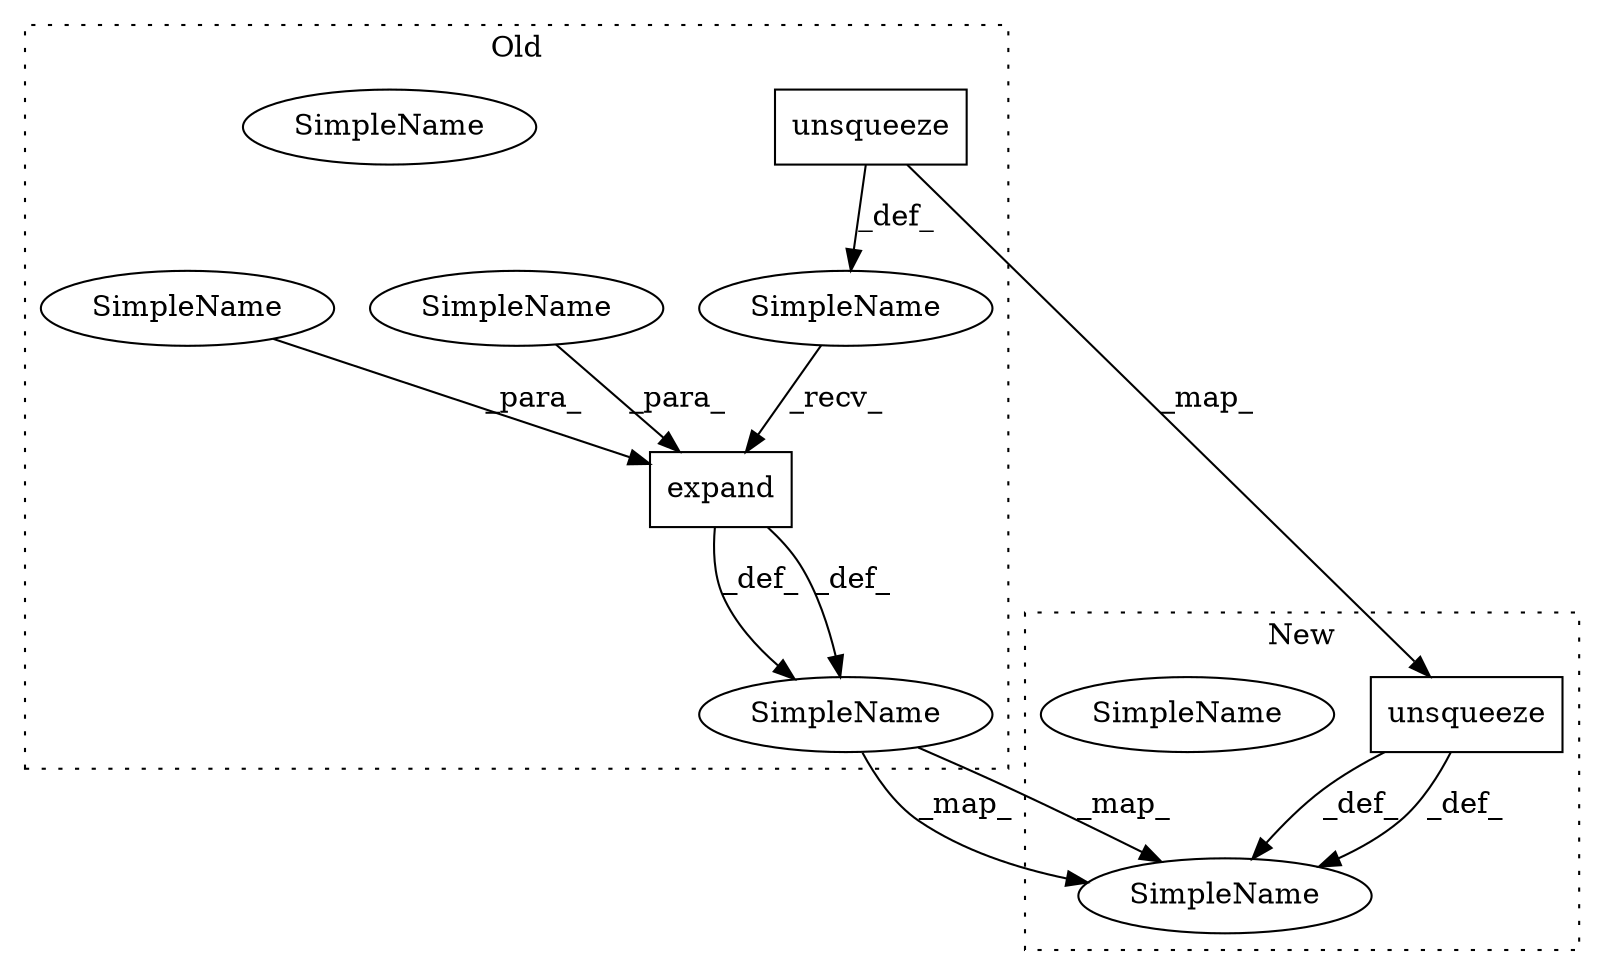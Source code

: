 digraph G {
subgraph cluster0 {
1 [label="unsqueeze" a="32" s="6418,6429" l="10,1" shape="box"];
3 [label="SimpleName" a="42" s="6374" l="12" shape="ellipse"];
6 [label="SimpleName" a="42" s="6374" l="12" shape="ellipse"];
7 [label="SimpleName" a="42" s="" l="" shape="ellipse"];
8 [label="expand" a="32" s="6431,6463" l="7,1" shape="box"];
9 [label="SimpleName" a="42" s="6456" l="7" shape="ellipse"];
10 [label="SimpleName" a="42" s="6448" l="7" shape="ellipse"];
label = "Old";
style="dotted";
}
subgraph cluster1 {
2 [label="unsqueeze" a="32" s="6404,6415" l="10,1" shape="box"];
4 [label="SimpleName" a="42" s="6360" l="12" shape="ellipse"];
5 [label="SimpleName" a="42" s="6360" l="12" shape="ellipse"];
label = "New";
style="dotted";
}
1 -> 2 [label="_map_"];
1 -> 7 [label="_def_"];
2 -> 5 [label="_def_"];
2 -> 5 [label="_def_"];
6 -> 5 [label="_map_"];
6 -> 5 [label="_map_"];
7 -> 8 [label="_recv_"];
8 -> 6 [label="_def_"];
8 -> 6 [label="_def_"];
9 -> 8 [label="_para_"];
10 -> 8 [label="_para_"];
}